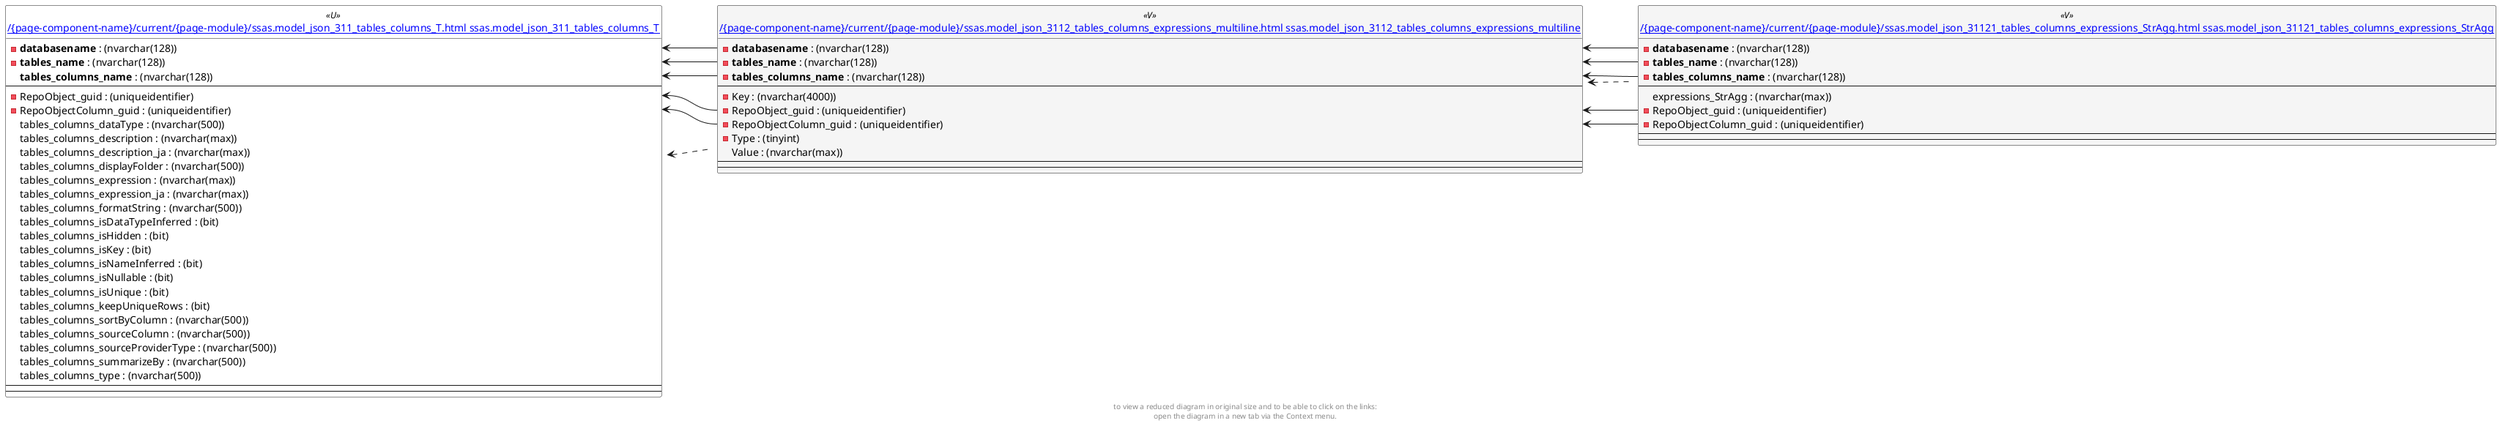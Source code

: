 @startuml
left to right direction
'top to bottom direction
hide circle
'avoide "." issues:
set namespaceSeparator none


skinparam class {
  BackgroundColor White
  BackgroundColor<<FN>> Yellow
  BackgroundColor<<FS>> Yellow
  BackgroundColor<<FT>> LightGray
  BackgroundColor<<IF>> Yellow
  BackgroundColor<<IS>> Yellow
  BackgroundColor<<P>> Aqua
  BackgroundColor<<PC>> Aqua
  BackgroundColor<<SN>> Yellow
  BackgroundColor<<SO>> SlateBlue
  BackgroundColor<<TF>> LightGray
  BackgroundColor<<TR>> Tomato
  BackgroundColor<<U>> White
  BackgroundColor<<V>> WhiteSmoke
  BackgroundColor<<X>> Aqua
}


entity "[[{site-url}/{page-component-name}/current/{page-module}/ssas.model_json_311_tables_columns_T.html ssas.model_json_311_tables_columns_T]]" as ssas.model_json_311_tables_columns_T << U >> {
  - **databasename** : (nvarchar(128))
  - **tables_name** : (nvarchar(128))
  **tables_columns_name** : (nvarchar(128))
  --
  - RepoObject_guid : (uniqueidentifier)
  - RepoObjectColumn_guid : (uniqueidentifier)
  tables_columns_dataType : (nvarchar(500))
  tables_columns_description : (nvarchar(max))
  tables_columns_description_ja : (nvarchar(max))
  tables_columns_displayFolder : (nvarchar(500))
  tables_columns_expression : (nvarchar(max))
  tables_columns_expression_ja : (nvarchar(max))
  tables_columns_formatString : (nvarchar(500))
  tables_columns_isDataTypeInferred : (bit)
  tables_columns_isHidden : (bit)
  tables_columns_isKey : (bit)
  tables_columns_isNameInferred : (bit)
  tables_columns_isNullable : (bit)
  tables_columns_isUnique : (bit)
  tables_columns_keepUniqueRows : (bit)
  tables_columns_sortByColumn : (nvarchar(500))
  tables_columns_sourceColumn : (nvarchar(500))
  tables_columns_sourceProviderType : (nvarchar(500))
  tables_columns_summarizeBy : (nvarchar(500))
  tables_columns_type : (nvarchar(500))
  --
  --
}

entity "[[{site-url}/{page-component-name}/current/{page-module}/ssas.model_json_3112_tables_columns_expressions_multiline.html ssas.model_json_3112_tables_columns_expressions_multiline]]" as ssas.model_json_3112_tables_columns_expressions_multiline << V >> {
  - **databasename** : (nvarchar(128))
  - **tables_name** : (nvarchar(128))
  - **tables_columns_name** : (nvarchar(128))
  --
  - Key : (nvarchar(4000))
  - RepoObject_guid : (uniqueidentifier)
  - RepoObjectColumn_guid : (uniqueidentifier)
  - Type : (tinyint)
  Value : (nvarchar(max))
  --
  --
}

entity "[[{site-url}/{page-component-name}/current/{page-module}/ssas.model_json_31121_tables_columns_expressions_StrAgg.html ssas.model_json_31121_tables_columns_expressions_StrAgg]]" as ssas.model_json_31121_tables_columns_expressions_StrAgg << V >> {
  - **databasename** : (nvarchar(128))
  - **tables_name** : (nvarchar(128))
  - **tables_columns_name** : (nvarchar(128))
  --
  expressions_StrAgg : (nvarchar(max))
  - RepoObject_guid : (uniqueidentifier)
  - RepoObjectColumn_guid : (uniqueidentifier)
  --
  --
}

ssas.model_json_311_tables_columns_T <.. ssas.model_json_3112_tables_columns_expressions_multiline
ssas.model_json_3112_tables_columns_expressions_multiline <.. ssas.model_json_31121_tables_columns_expressions_StrAgg
ssas.model_json_311_tables_columns_T::databasename <-- ssas.model_json_3112_tables_columns_expressions_multiline::databasename
ssas.model_json_311_tables_columns_T::RepoObject_guid <-- ssas.model_json_3112_tables_columns_expressions_multiline::RepoObject_guid
ssas.model_json_311_tables_columns_T::RepoObjectColumn_guid <-- ssas.model_json_3112_tables_columns_expressions_multiline::RepoObjectColumn_guid
ssas.model_json_311_tables_columns_T::tables_columns_name <-- ssas.model_json_3112_tables_columns_expressions_multiline::tables_columns_name
ssas.model_json_311_tables_columns_T::tables_name <-- ssas.model_json_3112_tables_columns_expressions_multiline::tables_name
ssas.model_json_3112_tables_columns_expressions_multiline::databasename <-- ssas.model_json_31121_tables_columns_expressions_StrAgg::databasename
ssas.model_json_3112_tables_columns_expressions_multiline::RepoObject_guid <-- ssas.model_json_31121_tables_columns_expressions_StrAgg::RepoObject_guid
ssas.model_json_3112_tables_columns_expressions_multiline::RepoObjectColumn_guid <-- ssas.model_json_31121_tables_columns_expressions_StrAgg::RepoObjectColumn_guid
ssas.model_json_3112_tables_columns_expressions_multiline::tables_columns_name <-- ssas.model_json_31121_tables_columns_expressions_StrAgg::tables_columns_name
ssas.model_json_3112_tables_columns_expressions_multiline::tables_name <-- ssas.model_json_31121_tables_columns_expressions_StrAgg::tables_name
footer
to view a reduced diagram in original size and to be able to click on the links:
open the diagram in a new tab via the Context menu.
end footer

@enduml

